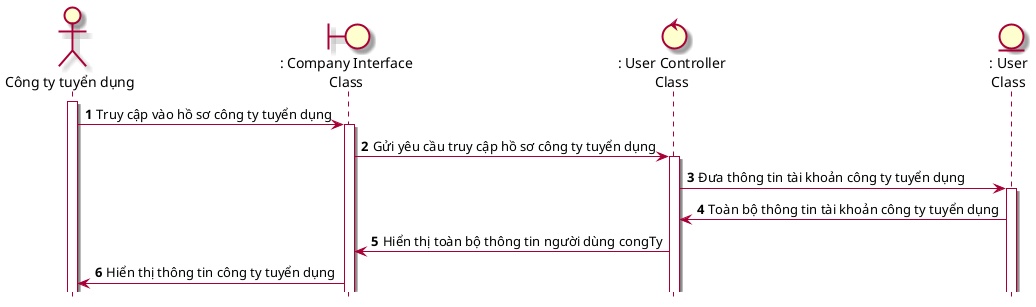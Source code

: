 @startuml SeqTruyCapHoSoCongTy
skin rose 
hide footbox
actor congTy as "Công ty tuyển dụng"
boundary companyInterface as ": Company Interface\nClass"
control userController as ": User Controller\nClass"
entity User as ": User\nClass"
congTy++
autonumber
congTy -> companyInterface++: Truy cập vào hồ sơ công ty tuyển dụng
companyInterface -> userController++: Gửi yêu cầu truy cập hồ sơ công ty tuyển dụng
userController -> User++: Đưa thông tin tài khoản công ty tuyển dụng
User -> userController: Toàn bộ thông tin tài khoản công ty tuyển dụng 
userController -> companyInterface: Hiển thị toàn bộ thông tin người dùng congTy
companyInterface -> congTy: Hiển thị thông tin công ty tuyển dụng
@enduml